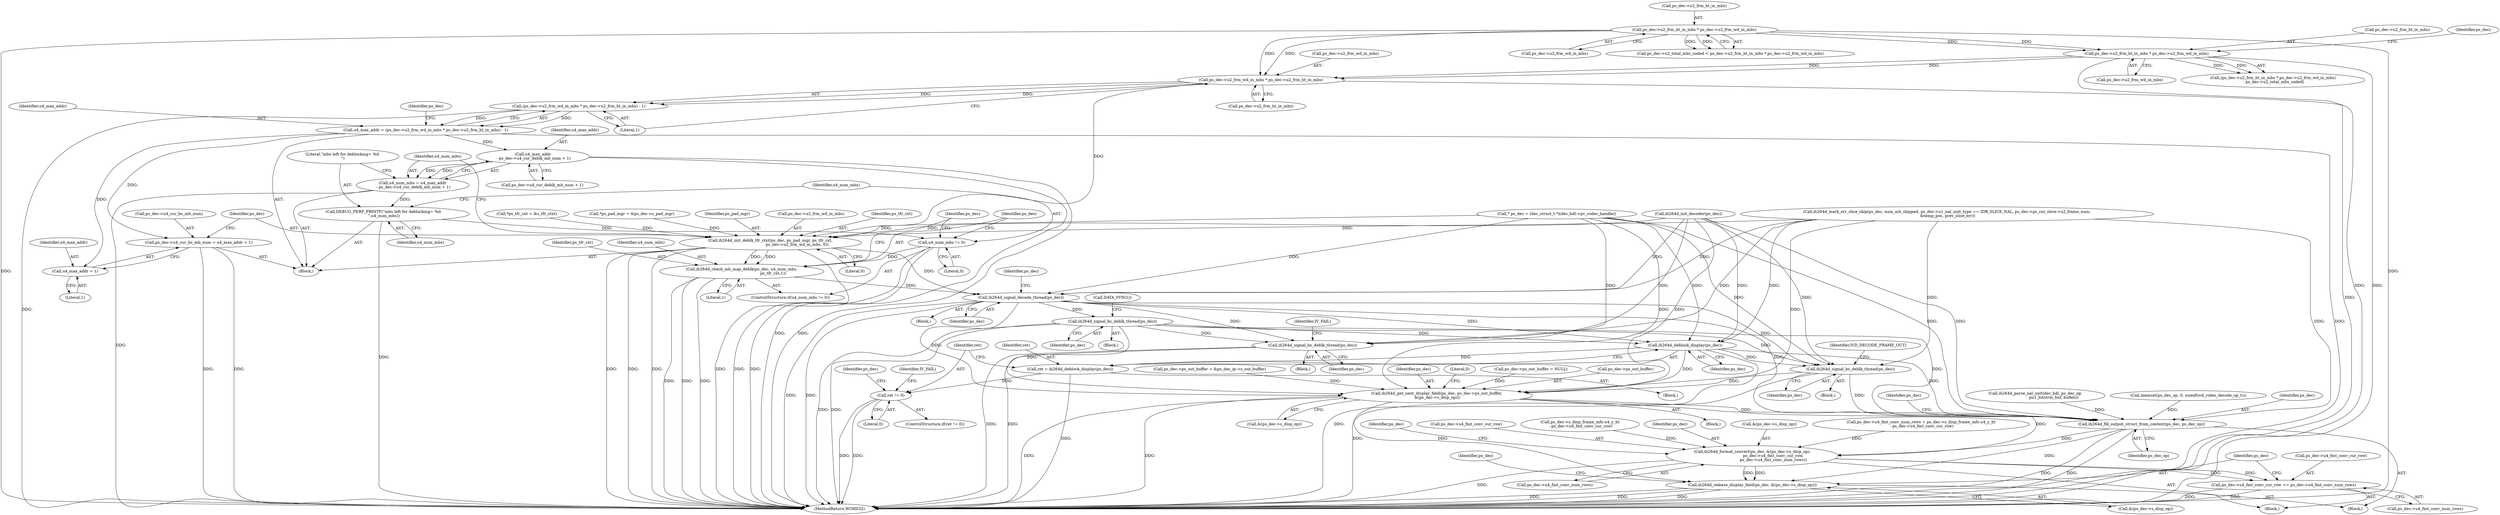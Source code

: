 digraph "0_Android_7554755536019e439433c515eeb44e701fb3bfb2@pointer" {
"1001632" [label="(Call,ps_dec->u2_frm_wd_in_mbs * ps_dec->u2_frm_ht_in_mbs)"];
"1001470" [label="(Call,ps_dec->u2_frm_ht_in_mbs * ps_dec->u2_frm_wd_in_mbs)"];
"1001485" [label="(Call,ps_dec->u2_frm_ht_in_mbs * ps_dec->u2_frm_wd_in_mbs)"];
"1001631" [label="(Call,(ps_dec->u2_frm_wd_in_mbs * ps_dec->u2_frm_ht_in_mbs) - 1)"];
"1001629" [label="(Call,u4_max_addr = (ps_dec->u2_frm_wd_in_mbs * ps_dec->u2_frm_ht_in_mbs) - 1)"];
"1001640" [label="(Call,ps_dec->u4_cur_bs_mb_num = u4_max_addr + 1)"];
"1001644" [label="(Call,u4_max_addr + 1)"];
"1001657" [label="(Call,u4_max_addr\n - ps_dec->u4_cur_deblk_mb_num + 1)"];
"1001655" [label="(Call,u4_num_mbs = u4_max_addr\n - ps_dec->u4_cur_deblk_mb_num + 1)"];
"1001664" [label="(Call,DEBUG_PERF_PRINTF(\"mbs left for deblocking= %d \n\",u4_num_mbs))"];
"1001668" [label="(Call,u4_num_mbs != 0)"];
"1001671" [label="(Call,ih264d_check_mb_map_deblk(ps_dec, u4_num_mbs,\n                                                   ps_tfr_cxt,1))"];
"1001681" [label="(Call,ih264d_signal_decode_thread(ps_dec))"];
"1001690" [label="(Call,ih264d_signal_bs_deblk_thread(ps_dec))"];
"1001789" [label="(Call,ih264d_signal_bs_deblk_thread(ps_dec))"];
"1001845" [label="(Call,ih264d_deblock_display(ps_dec))"];
"1001843" [label="(Call,ret = ih264d_deblock_display(ps_dec))"];
"1001848" [label="(Call,ret != 0)"];
"1001967" [label="(Call,ih264d_signal_bs_deblk_thread(ps_dec))"];
"1001981" [label="(Call,ih264d_get_next_display_field(ps_dec, ps_dec->ps_out_buffer,\n &(ps_dec->s_disp_op)))"];
"1002009" [label="(Call,ih264d_fill_output_struct_from_context(ps_dec, ps_dec_op))"];
"1002040" [label="(Call,ih264d_format_convert(ps_dec, &(ps_dec->s_disp_op),\n                                  ps_dec->u4_fmt_conv_cur_row,\n                                  ps_dec->u4_fmt_conv_num_rows))"];
"1002052" [label="(Call,ps_dec->u4_fmt_conv_cur_row += ps_dec->u4_fmt_conv_num_rows)"];
"1002059" [label="(Call,ih264d_release_display_field(ps_dec, &(ps_dec->s_disp_op)))"];
"1001647" [label="(Call,ih264d_init_deblk_tfr_ctxt(ps_dec, ps_pad_mgr, ps_tfr_cxt,\n                                           ps_dec->u2_frm_wd_in_mbs, 0))"];
"1001671" [label="(Call,ih264d_check_mb_map_deblk(ps_dec, u4_num_mbs,\n                                                   ps_tfr_cxt,1))"];
"1001686" [label="(Identifier,ps_dec)"];
"1001636" [label="(Call,ps_dec->u2_frm_ht_in_mbs)"];
"1001849" [label="(Identifier,ret)"];
"1001489" [label="(Call,ps_dec->u2_frm_wd_in_mbs)"];
"1001631" [label="(Call,(ps_dec->u2_frm_wd_in_mbs * ps_dec->u2_frm_ht_in_mbs) - 1)"];
"1001644" [label="(Call,u4_max_addr + 1)"];
"1001470" [label="(Call,ps_dec->u2_frm_ht_in_mbs * ps_dec->u2_frm_wd_in_mbs)"];
"1001665" [label="(Literal,\"mbs left for deblocking= %d \n\")"];
"1001689" [label="(Block,)"];
"1001630" [label="(Identifier,u4_max_addr)"];
"1001585" [label="(Block,)"];
"1001969" [label="(Block,)"];
"1002052" [label="(Call,ps_dec->u4_fmt_conv_cur_row += ps_dec->u4_fmt_conv_num_rows)"];
"1000324" [label="(Call,ps_dec->ps_out_buffer = &ps_dec_ip->s_out_buffer)"];
"1001982" [label="(Identifier,ps_dec)"];
"1002026" [label="(Block,)"];
"1001286" [label="(Call,ih264d_parse_nal_unit(dec_hdl, ps_dec_op,\n                              pu1_bitstrm_buf, buflen))"];
"1001857" [label="(Identifier,ps_dec)"];
"1001973" [label="(Identifier,IVD_DECODE_FRAME_OUT)"];
"1001967" [label="(Call,ih264d_signal_bs_deblk_thread(ps_dec))"];
"1001992" [label="(Literal,0)"];
"1001968" [label="(Identifier,ps_dec)"];
"1002046" [label="(Call,ps_dec->u4_fmt_conv_cur_row)"];
"1001633" [label="(Call,ps_dec->u2_frm_wd_in_mbs)"];
"1002031" [label="(Call,ps_dec->s_disp_frame_info.u4_y_ht\n - ps_dec->u4_fmt_conv_cur_row)"];
"1001642" [label="(Identifier,ps_dec)"];
"1002060" [label="(Identifier,ps_dec)"];
"1001678" [label="(Identifier,ps_dec)"];
"1001618" [label="(Call,*ps_tfr_cxt = &s_tfr_ctxt)"];
"1001640" [label="(Call,ps_dec->u4_cur_bs_mb_num = u4_max_addr + 1)"];
"1001647" [label="(Call,ih264d_init_deblk_tfr_ctxt(ps_dec, ps_pad_mgr, ps_tfr_cxt,\n                                           ps_dec->u2_frm_wd_in_mbs, 0))"];
"1001645" [label="(Identifier,u4_max_addr)"];
"1001648" [label="(Identifier,ps_dec)"];
"1001790" [label="(Identifier,ps_dec)"];
"1001623" [label="(Call,*ps_pad_mgr = &ps_dec->s_pad_mgr)"];
"1002056" [label="(Call,ps_dec->u4_fmt_conv_num_rows)"];
"1001667" [label="(ControlStructure,if(u4_num_mbs != 0))"];
"1001675" [label="(Literal,1)"];
"1001846" [label="(Identifier,ps_dec)"];
"1001656" [label="(Identifier,u4_num_mbs)"];
"1002069" [label="(Identifier,ps_dec)"];
"1001690" [label="(Call,ih264d_signal_bs_deblk_thread(ps_dec))"];
"1001845" [label="(Call,ih264d_deblock_display(ps_dec))"];
"1001485" [label="(Call,ps_dec->u2_frm_ht_in_mbs * ps_dec->u2_frm_wd_in_mbs)"];
"1001980" [label="(Block,)"];
"1002040" [label="(Call,ih264d_format_convert(ps_dec, &(ps_dec->s_disp_op),\n                                  ps_dec->u4_fmt_conv_cur_row,\n                                  ps_dec->u4_fmt_conv_num_rows))"];
"1001788" [label="(Block,)"];
"1000311" [label="(Call,ps_dec->ps_out_buffer = NULL)"];
"1001474" [label="(Call,ps_dec->u2_frm_wd_in_mbs)"];
"1001649" [label="(Identifier,ps_pad_mgr)"];
"1001674" [label="(Identifier,ps_tfr_cxt)"];
"1001654" [label="(Literal,0)"];
"1001651" [label="(Call,ps_dec->u2_frm_wd_in_mbs)"];
"1001669" [label="(Identifier,u4_num_mbs)"];
"1002041" [label="(Identifier,ps_dec)"];
"1001629" [label="(Call,u4_max_addr = (ps_dec->u2_frm_wd_in_mbs * ps_dec->u2_frm_ht_in_mbs) - 1)"];
"1001466" [label="(Call,ps_dec->u2_total_mbs_coded < ps_dec->u2_frm_ht_in_mbs * ps_dec->u2_frm_wd_in_mbs)"];
"1001682" [label="(Identifier,ps_dec)"];
"1001850" [label="(Literal,0)"];
"1002049" [label="(Call,ps_dec->u4_fmt_conv_num_rows)"];
"1001681" [label="(Call,ih264d_signal_decode_thread(ps_dec))"];
"1001641" [label="(Call,ps_dec->u4_cur_bs_mb_num)"];
"1001847" [label="(ControlStructure,if(ret != 0))"];
"1001691" [label="(Identifier,ps_dec)"];
"1002042" [label="(Call,&(ps_dec->s_disp_op))"];
"1001650" [label="(Identifier,ps_tfr_cxt)"];
"1001646" [label="(Literal,1)"];
"1001486" [label="(Call,ps_dec->u2_frm_ht_in_mbs)"];
"1002053" [label="(Call,ps_dec->u4_fmt_conv_cur_row)"];
"1002027" [label="(Call,ps_dec->u4_fmt_conv_num_rows = ps_dec->s_disp_frame_info.u4_y_ht\n - ps_dec->u4_fmt_conv_cur_row)"];
"1001848" [label="(Call,ret != 0)"];
"1002011" [label="(Identifier,ps_dec_op)"];
"1000227" [label="(Call,memset(ps_dec_op, 0, sizeof(ivd_video_decode_op_t)))"];
"1001659" [label="(Call,ps_dec->u4_cur_deblk_mb_num + 1)"];
"1001983" [label="(Call,ps_dec->ps_out_buffer)"];
"1001672" [label="(Identifier,ps_dec)"];
"1002129" [label="(MethodReturn,WORD32)"];
"1001981" [label="(Call,ih264d_get_next_display_field(ps_dec, ps_dec->ps_out_buffer,\n &(ps_dec->s_disp_op)))"];
"1001657" [label="(Call,u4_max_addr\n - ps_dec->u4_cur_deblk_mb_num + 1)"];
"1001664" [label="(Call,DEBUG_PERF_PRINTF(\"mbs left for deblocking= %d \n\",u4_num_mbs))"];
"1002010" [label="(Identifier,ps_dec)"];
"1001986" [label="(Call,&(ps_dec->s_disp_op))"];
"1001789" [label="(Call,ih264d_signal_bs_deblk_thread(ps_dec))"];
"1001613" [label="(Block,)"];
"1001670" [label="(Literal,0)"];
"1002061" [label="(Call,&(ps_dec->s_disp_op))"];
"1001843" [label="(Call,ret = ih264d_deblock_display(ps_dec))"];
"1002015" [label="(Identifier,ps_dec)"];
"1001692" [label="(Call,DATA_SYNC())"];
"1001668" [label="(Call,u4_num_mbs != 0)"];
"1002054" [label="(Identifier,ps_dec)"];
"1001842" [label="(Block,)"];
"1001673" [label="(Identifier,u4_num_mbs)"];
"1001639" [label="(Literal,1)"];
"1001792" [label="(Identifier,IV_FAIL)"];
"1002059" [label="(Call,ih264d_release_display_field(ps_dec, &(ps_dec->s_disp_op)))"];
"1001853" [label="(Identifier,IV_FAIL)"];
"1001514" [label="(Call,ih264d_mark_err_slice_skip(ps_dec, num_mb_skipped, ps_dec->u1_nal_unit_type == IDR_SLICE_NAL, ps_dec->ps_cur_slice->u2_frame_num,\n &temp_poc, prev_slice_err))"];
"1001844" [label="(Identifier,ret)"];
"1001658" [label="(Identifier,u4_max_addr)"];
"1001632" [label="(Call,ps_dec->u2_frm_wd_in_mbs * ps_dec->u2_frm_ht_in_mbs)"];
"1000153" [label="(Call,* ps_dec = (dec_struct_t *)(dec_hdl->pv_codec_handle))"];
"1001471" [label="(Call,ps_dec->u2_frm_ht_in_mbs)"];
"1001493" [label="(Identifier,ps_dec)"];
"1001666" [label="(Identifier,u4_num_mbs)"];
"1000896" [label="(Call,ih264d_init_decoder(ps_dec))"];
"1001484" [label="(Call,(ps_dec->u2_frm_ht_in_mbs * ps_dec->u2_frm_wd_in_mbs)\n - ps_dec->u2_total_mbs_coded)"];
"1001655" [label="(Call,u4_num_mbs = u4_max_addr\n - ps_dec->u4_cur_deblk_mb_num + 1)"];
"1002009" [label="(Call,ih264d_fill_output_struct_from_context(ps_dec, ps_dec_op))"];
"1001966" [label="(Block,)"];
"1001632" -> "1001631"  [label="AST: "];
"1001632" -> "1001636"  [label="CFG: "];
"1001633" -> "1001632"  [label="AST: "];
"1001636" -> "1001632"  [label="AST: "];
"1001639" -> "1001632"  [label="CFG: "];
"1001632" -> "1002129"  [label="DDG: "];
"1001632" -> "1001631"  [label="DDG: "];
"1001632" -> "1001631"  [label="DDG: "];
"1001470" -> "1001632"  [label="DDG: "];
"1001470" -> "1001632"  [label="DDG: "];
"1001485" -> "1001632"  [label="DDG: "];
"1001485" -> "1001632"  [label="DDG: "];
"1001632" -> "1001647"  [label="DDG: "];
"1001470" -> "1001466"  [label="AST: "];
"1001470" -> "1001474"  [label="CFG: "];
"1001471" -> "1001470"  [label="AST: "];
"1001474" -> "1001470"  [label="AST: "];
"1001466" -> "1001470"  [label="CFG: "];
"1001470" -> "1002129"  [label="DDG: "];
"1001470" -> "1002129"  [label="DDG: "];
"1001470" -> "1001466"  [label="DDG: "];
"1001470" -> "1001466"  [label="DDG: "];
"1001470" -> "1001485"  [label="DDG: "];
"1001470" -> "1001485"  [label="DDG: "];
"1001485" -> "1001484"  [label="AST: "];
"1001485" -> "1001489"  [label="CFG: "];
"1001486" -> "1001485"  [label="AST: "];
"1001489" -> "1001485"  [label="AST: "];
"1001493" -> "1001485"  [label="CFG: "];
"1001485" -> "1002129"  [label="DDG: "];
"1001485" -> "1002129"  [label="DDG: "];
"1001485" -> "1001484"  [label="DDG: "];
"1001485" -> "1001484"  [label="DDG: "];
"1001631" -> "1001629"  [label="AST: "];
"1001631" -> "1001639"  [label="CFG: "];
"1001639" -> "1001631"  [label="AST: "];
"1001629" -> "1001631"  [label="CFG: "];
"1001631" -> "1002129"  [label="DDG: "];
"1001631" -> "1001629"  [label="DDG: "];
"1001631" -> "1001629"  [label="DDG: "];
"1001629" -> "1001613"  [label="AST: "];
"1001630" -> "1001629"  [label="AST: "];
"1001642" -> "1001629"  [label="CFG: "];
"1001629" -> "1002129"  [label="DDG: "];
"1001629" -> "1001640"  [label="DDG: "];
"1001629" -> "1001644"  [label="DDG: "];
"1001629" -> "1001657"  [label="DDG: "];
"1001640" -> "1001613"  [label="AST: "];
"1001640" -> "1001644"  [label="CFG: "];
"1001641" -> "1001640"  [label="AST: "];
"1001644" -> "1001640"  [label="AST: "];
"1001648" -> "1001640"  [label="CFG: "];
"1001640" -> "1002129"  [label="DDG: "];
"1001640" -> "1002129"  [label="DDG: "];
"1001644" -> "1001646"  [label="CFG: "];
"1001645" -> "1001644"  [label="AST: "];
"1001646" -> "1001644"  [label="AST: "];
"1001657" -> "1001655"  [label="AST: "];
"1001657" -> "1001659"  [label="CFG: "];
"1001658" -> "1001657"  [label="AST: "];
"1001659" -> "1001657"  [label="AST: "];
"1001655" -> "1001657"  [label="CFG: "];
"1001657" -> "1002129"  [label="DDG: "];
"1001657" -> "1002129"  [label="DDG: "];
"1001657" -> "1001655"  [label="DDG: "];
"1001657" -> "1001655"  [label="DDG: "];
"1001655" -> "1001613"  [label="AST: "];
"1001656" -> "1001655"  [label="AST: "];
"1001665" -> "1001655"  [label="CFG: "];
"1001655" -> "1002129"  [label="DDG: "];
"1001655" -> "1001664"  [label="DDG: "];
"1001664" -> "1001613"  [label="AST: "];
"1001664" -> "1001666"  [label="CFG: "];
"1001665" -> "1001664"  [label="AST: "];
"1001666" -> "1001664"  [label="AST: "];
"1001669" -> "1001664"  [label="CFG: "];
"1001664" -> "1002129"  [label="DDG: "];
"1001664" -> "1001668"  [label="DDG: "];
"1001668" -> "1001667"  [label="AST: "];
"1001668" -> "1001670"  [label="CFG: "];
"1001669" -> "1001668"  [label="AST: "];
"1001670" -> "1001668"  [label="AST: "];
"1001672" -> "1001668"  [label="CFG: "];
"1001678" -> "1001668"  [label="CFG: "];
"1001668" -> "1002129"  [label="DDG: "];
"1001668" -> "1002129"  [label="DDG: "];
"1001668" -> "1001671"  [label="DDG: "];
"1001671" -> "1001667"  [label="AST: "];
"1001671" -> "1001675"  [label="CFG: "];
"1001672" -> "1001671"  [label="AST: "];
"1001673" -> "1001671"  [label="AST: "];
"1001674" -> "1001671"  [label="AST: "];
"1001675" -> "1001671"  [label="AST: "];
"1001678" -> "1001671"  [label="CFG: "];
"1001671" -> "1002129"  [label="DDG: "];
"1001671" -> "1002129"  [label="DDG: "];
"1001671" -> "1002129"  [label="DDG: "];
"1001647" -> "1001671"  [label="DDG: "];
"1001647" -> "1001671"  [label="DDG: "];
"1001671" -> "1001681"  [label="DDG: "];
"1001681" -> "1001585"  [label="AST: "];
"1001681" -> "1001682"  [label="CFG: "];
"1001682" -> "1001681"  [label="AST: "];
"1001686" -> "1001681"  [label="CFG: "];
"1001681" -> "1002129"  [label="DDG: "];
"1001681" -> "1002129"  [label="DDG: "];
"1000896" -> "1001681"  [label="DDG: "];
"1001514" -> "1001681"  [label="DDG: "];
"1000153" -> "1001681"  [label="DDG: "];
"1001647" -> "1001681"  [label="DDG: "];
"1001681" -> "1001690"  [label="DDG: "];
"1001681" -> "1001789"  [label="DDG: "];
"1001681" -> "1001845"  [label="DDG: "];
"1001681" -> "1001967"  [label="DDG: "];
"1001681" -> "1001981"  [label="DDG: "];
"1001681" -> "1002009"  [label="DDG: "];
"1001690" -> "1001689"  [label="AST: "];
"1001690" -> "1001691"  [label="CFG: "];
"1001691" -> "1001690"  [label="AST: "];
"1001692" -> "1001690"  [label="CFG: "];
"1001690" -> "1002129"  [label="DDG: "];
"1001690" -> "1002129"  [label="DDG: "];
"1001690" -> "1001789"  [label="DDG: "];
"1001690" -> "1001845"  [label="DDG: "];
"1001690" -> "1001967"  [label="DDG: "];
"1001690" -> "1001981"  [label="DDG: "];
"1001690" -> "1002009"  [label="DDG: "];
"1001789" -> "1001788"  [label="AST: "];
"1001789" -> "1001790"  [label="CFG: "];
"1001790" -> "1001789"  [label="AST: "];
"1001792" -> "1001789"  [label="CFG: "];
"1001789" -> "1002129"  [label="DDG: "];
"1001789" -> "1002129"  [label="DDG: "];
"1000896" -> "1001789"  [label="DDG: "];
"1001514" -> "1001789"  [label="DDG: "];
"1000153" -> "1001789"  [label="DDG: "];
"1001845" -> "1001843"  [label="AST: "];
"1001845" -> "1001846"  [label="CFG: "];
"1001846" -> "1001845"  [label="AST: "];
"1001843" -> "1001845"  [label="CFG: "];
"1001845" -> "1002129"  [label="DDG: "];
"1001845" -> "1001843"  [label="DDG: "];
"1000896" -> "1001845"  [label="DDG: "];
"1001514" -> "1001845"  [label="DDG: "];
"1000153" -> "1001845"  [label="DDG: "];
"1001845" -> "1001967"  [label="DDG: "];
"1001845" -> "1001981"  [label="DDG: "];
"1001845" -> "1002009"  [label="DDG: "];
"1001843" -> "1001842"  [label="AST: "];
"1001844" -> "1001843"  [label="AST: "];
"1001849" -> "1001843"  [label="CFG: "];
"1001843" -> "1002129"  [label="DDG: "];
"1001843" -> "1001848"  [label="DDG: "];
"1001848" -> "1001847"  [label="AST: "];
"1001848" -> "1001850"  [label="CFG: "];
"1001849" -> "1001848"  [label="AST: "];
"1001850" -> "1001848"  [label="AST: "];
"1001853" -> "1001848"  [label="CFG: "];
"1001857" -> "1001848"  [label="CFG: "];
"1001848" -> "1002129"  [label="DDG: "];
"1001848" -> "1002129"  [label="DDG: "];
"1001967" -> "1001966"  [label="AST: "];
"1001967" -> "1001968"  [label="CFG: "];
"1001968" -> "1001967"  [label="AST: "];
"1001973" -> "1001967"  [label="CFG: "];
"1001967" -> "1002129"  [label="DDG: "];
"1000896" -> "1001967"  [label="DDG: "];
"1001514" -> "1001967"  [label="DDG: "];
"1000153" -> "1001967"  [label="DDG: "];
"1001967" -> "1001981"  [label="DDG: "];
"1001967" -> "1002009"  [label="DDG: "];
"1001981" -> "1001980"  [label="AST: "];
"1001981" -> "1001986"  [label="CFG: "];
"1001982" -> "1001981"  [label="AST: "];
"1001983" -> "1001981"  [label="AST: "];
"1001986" -> "1001981"  [label="AST: "];
"1001992" -> "1001981"  [label="CFG: "];
"1001981" -> "1002129"  [label="DDG: "];
"1001981" -> "1002129"  [label="DDG: "];
"1000896" -> "1001981"  [label="DDG: "];
"1001514" -> "1001981"  [label="DDG: "];
"1000153" -> "1001981"  [label="DDG: "];
"1000311" -> "1001981"  [label="DDG: "];
"1000324" -> "1001981"  [label="DDG: "];
"1001981" -> "1002009"  [label="DDG: "];
"1001981" -> "1002040"  [label="DDG: "];
"1001981" -> "1002059"  [label="DDG: "];
"1002009" -> "1001969"  [label="AST: "];
"1002009" -> "1002011"  [label="CFG: "];
"1002010" -> "1002009"  [label="AST: "];
"1002011" -> "1002009"  [label="AST: "];
"1002015" -> "1002009"  [label="CFG: "];
"1002009" -> "1002129"  [label="DDG: "];
"1002009" -> "1002129"  [label="DDG: "];
"1000896" -> "1002009"  [label="DDG: "];
"1001514" -> "1002009"  [label="DDG: "];
"1000153" -> "1002009"  [label="DDG: "];
"1001286" -> "1002009"  [label="DDG: "];
"1000227" -> "1002009"  [label="DDG: "];
"1002009" -> "1002040"  [label="DDG: "];
"1002009" -> "1002059"  [label="DDG: "];
"1002040" -> "1002026"  [label="AST: "];
"1002040" -> "1002049"  [label="CFG: "];
"1002041" -> "1002040"  [label="AST: "];
"1002042" -> "1002040"  [label="AST: "];
"1002046" -> "1002040"  [label="AST: "];
"1002049" -> "1002040"  [label="AST: "];
"1002054" -> "1002040"  [label="CFG: "];
"1002040" -> "1002129"  [label="DDG: "];
"1002031" -> "1002040"  [label="DDG: "];
"1002027" -> "1002040"  [label="DDG: "];
"1002040" -> "1002052"  [label="DDG: "];
"1002040" -> "1002052"  [label="DDG: "];
"1002040" -> "1002059"  [label="DDG: "];
"1002040" -> "1002059"  [label="DDG: "];
"1002052" -> "1002026"  [label="AST: "];
"1002052" -> "1002056"  [label="CFG: "];
"1002053" -> "1002052"  [label="AST: "];
"1002056" -> "1002052"  [label="AST: "];
"1002060" -> "1002052"  [label="CFG: "];
"1002052" -> "1002129"  [label="DDG: "];
"1002052" -> "1002129"  [label="DDG: "];
"1002059" -> "1001969"  [label="AST: "];
"1002059" -> "1002061"  [label="CFG: "];
"1002060" -> "1002059"  [label="AST: "];
"1002061" -> "1002059"  [label="AST: "];
"1002069" -> "1002059"  [label="CFG: "];
"1002059" -> "1002129"  [label="DDG: "];
"1002059" -> "1002129"  [label="DDG: "];
"1002059" -> "1002129"  [label="DDG: "];
"1001647" -> "1001613"  [label="AST: "];
"1001647" -> "1001654"  [label="CFG: "];
"1001648" -> "1001647"  [label="AST: "];
"1001649" -> "1001647"  [label="AST: "];
"1001650" -> "1001647"  [label="AST: "];
"1001651" -> "1001647"  [label="AST: "];
"1001654" -> "1001647"  [label="AST: "];
"1001656" -> "1001647"  [label="CFG: "];
"1001647" -> "1002129"  [label="DDG: "];
"1001647" -> "1002129"  [label="DDG: "];
"1001647" -> "1002129"  [label="DDG: "];
"1001647" -> "1002129"  [label="DDG: "];
"1000896" -> "1001647"  [label="DDG: "];
"1001514" -> "1001647"  [label="DDG: "];
"1000153" -> "1001647"  [label="DDG: "];
"1001623" -> "1001647"  [label="DDG: "];
"1001618" -> "1001647"  [label="DDG: "];
}
